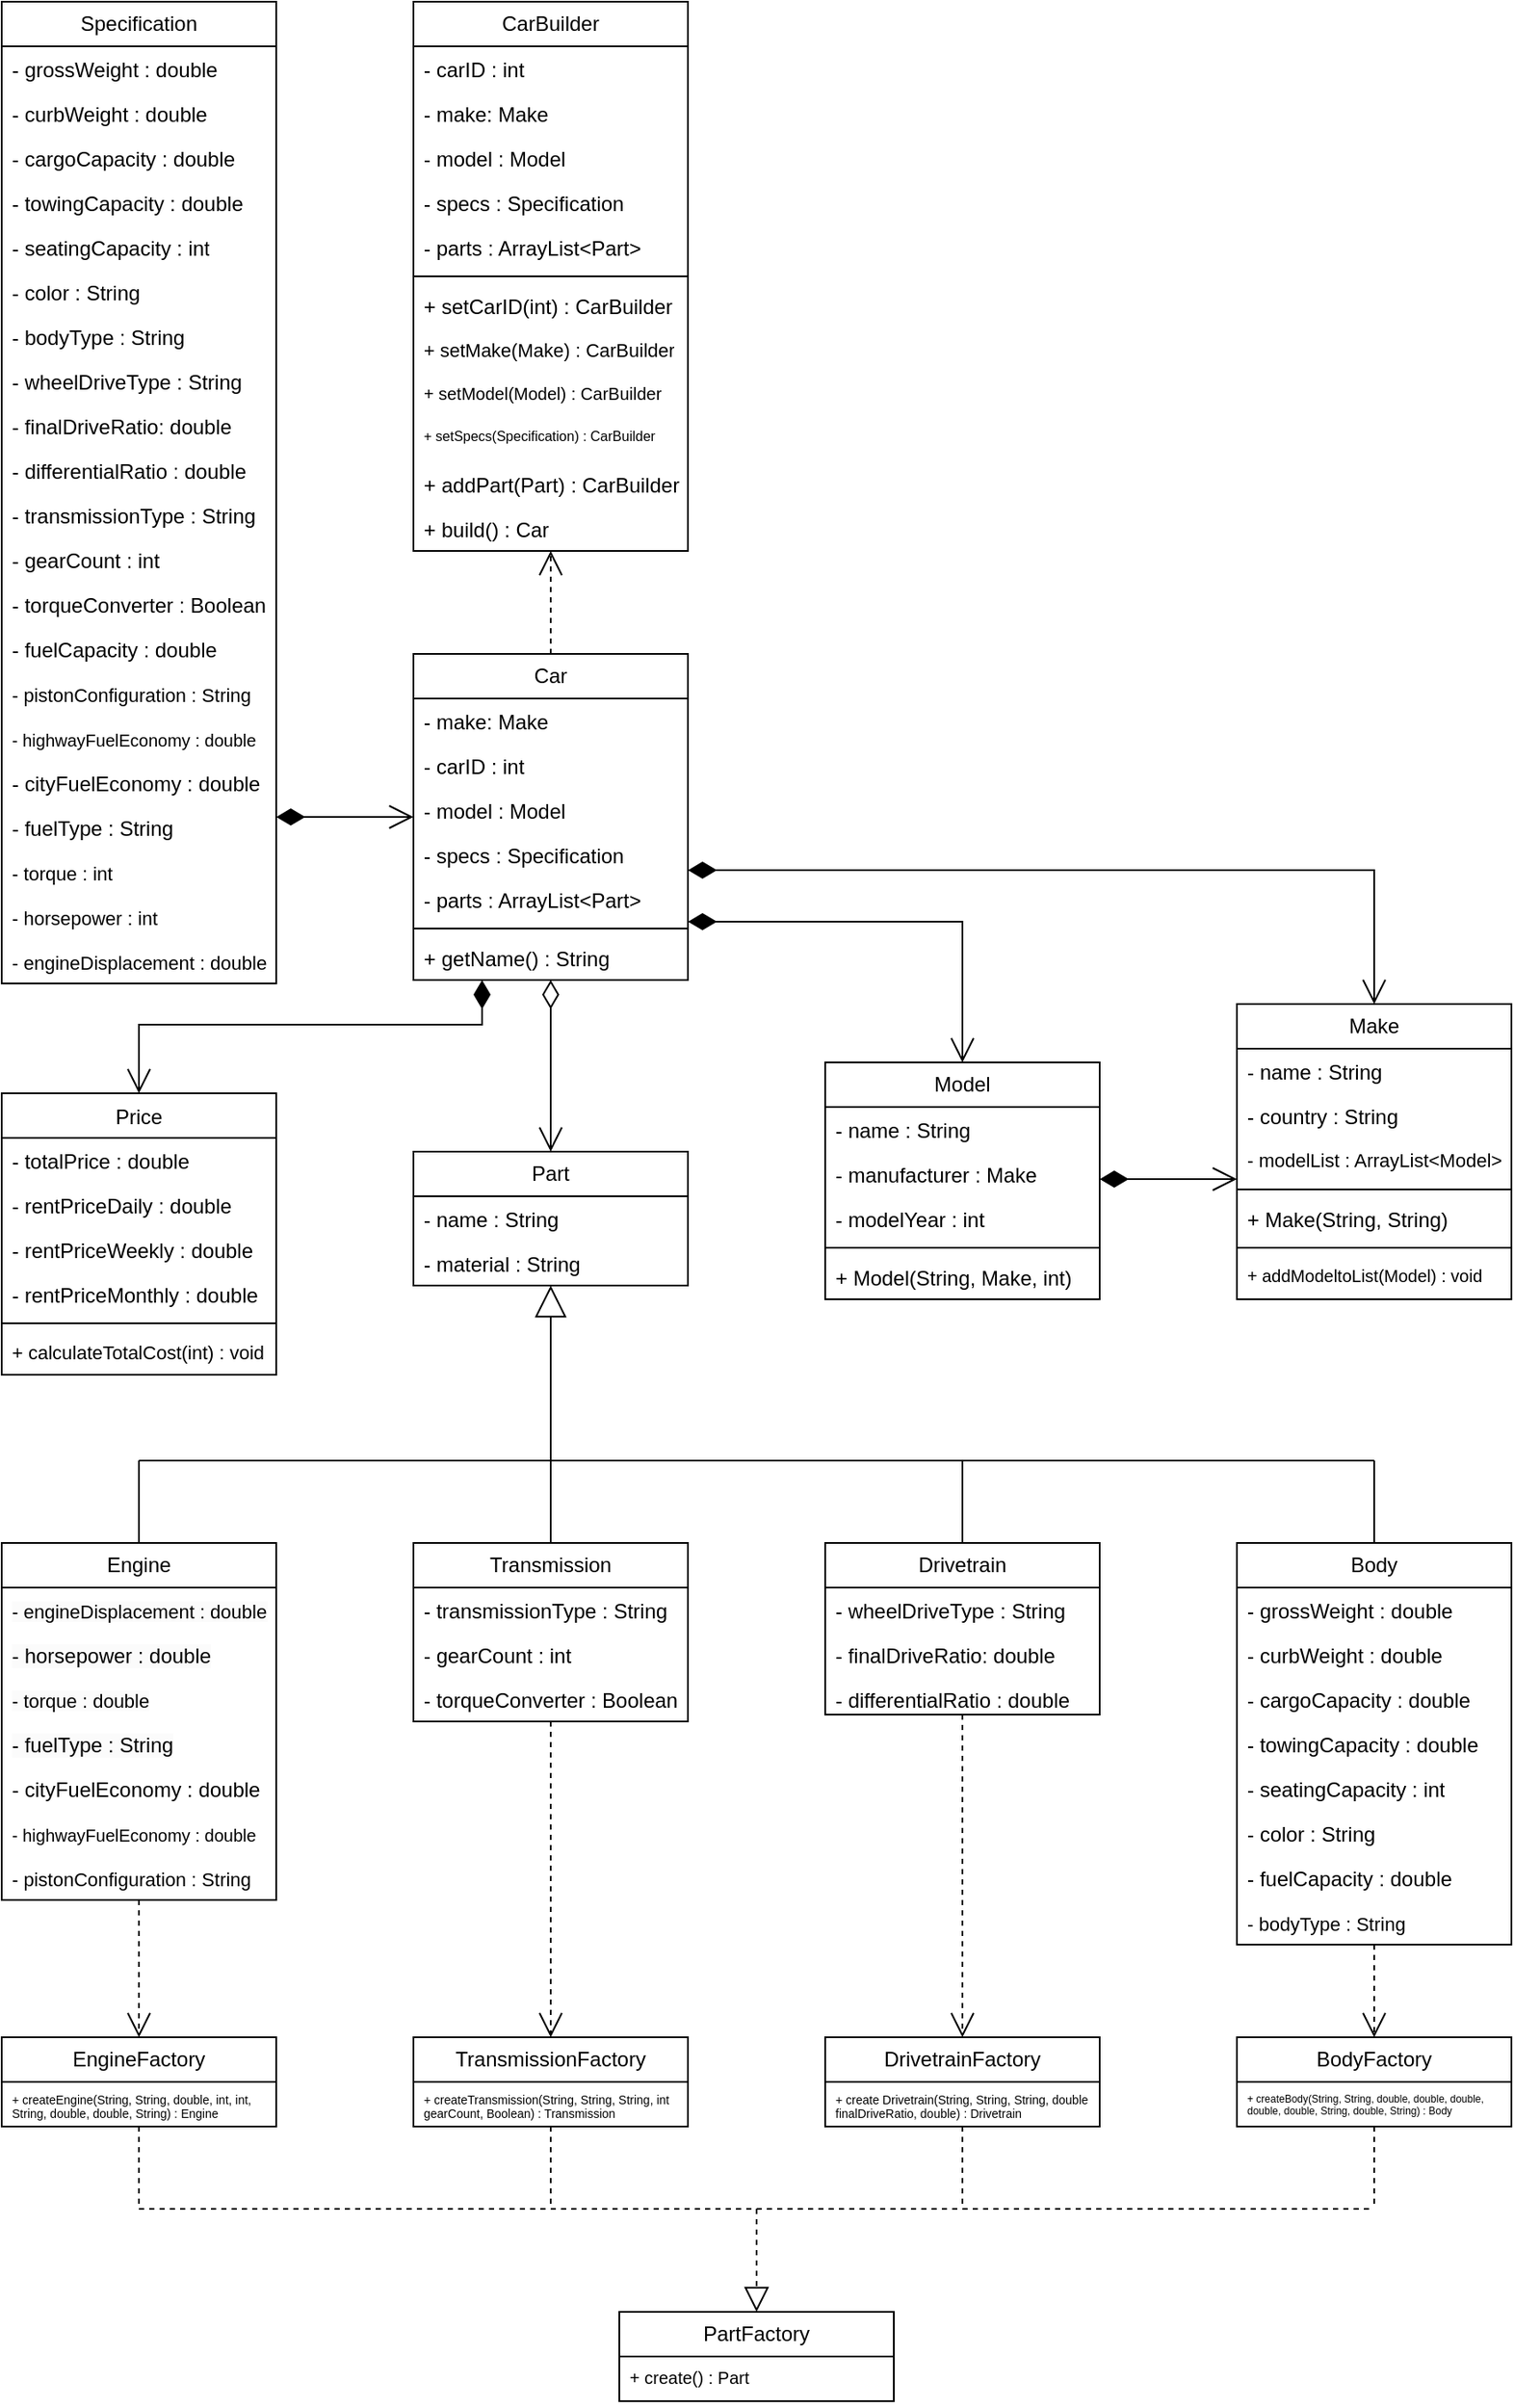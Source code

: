 <mxfile version="24.7.1" type="device">
  <diagram name="Page-1" id="VAgtW52QKWnHPR9T7oZi">
    <mxGraphModel dx="1193" dy="1799" grid="1" gridSize="10" guides="1" tooltips="1" connect="1" arrows="1" fold="1" page="1" pageScale="1" pageWidth="850" pageHeight="1100" math="0" shadow="0">
      <root>
        <mxCell id="0" />
        <mxCell id="1" parent="0" />
        <mxCell id="tYps2S7MQluSmhWAjfAB-1" value="Car" style="swimlane;fontStyle=0;childLayout=stackLayout;horizontal=1;startSize=26;fillColor=none;horizontalStack=0;resizeParent=1;resizeParentMax=0;resizeLast=0;collapsible=1;marginBottom=0;whiteSpace=wrap;html=1;" parent="1" vertex="1">
          <mxGeometry x="360" y="274" width="160" height="190" as="geometry">
            <mxRectangle x="300" y="190" width="100" height="30" as="alternateBounds" />
          </mxGeometry>
        </mxCell>
        <mxCell id="tYps2S7MQluSmhWAjfAB-2" value="- make: Make" style="text;strokeColor=none;fillColor=none;align=left;verticalAlign=top;spacingLeft=4;spacingRight=4;overflow=hidden;rotatable=0;points=[[0,0.5],[1,0.5]];portConstraint=eastwest;whiteSpace=wrap;html=1;" parent="tYps2S7MQluSmhWAjfAB-1" vertex="1">
          <mxGeometry y="26" width="160" height="26" as="geometry" />
        </mxCell>
        <mxCell id="tYps2S7MQluSmhWAjfAB-4" value="- carID : int" style="text;strokeColor=none;fillColor=none;align=left;verticalAlign=top;spacingLeft=4;spacingRight=4;overflow=hidden;rotatable=0;points=[[0,0.5],[1,0.5]];portConstraint=eastwest;whiteSpace=wrap;html=1;" parent="tYps2S7MQluSmhWAjfAB-1" vertex="1">
          <mxGeometry y="52" width="160" height="26" as="geometry" />
        </mxCell>
        <mxCell id="tYps2S7MQluSmhWAjfAB-3" value="- model : Model" style="text;strokeColor=none;fillColor=none;align=left;verticalAlign=top;spacingLeft=4;spacingRight=4;overflow=hidden;rotatable=0;points=[[0,0.5],[1,0.5]];portConstraint=eastwest;whiteSpace=wrap;html=1;" parent="tYps2S7MQluSmhWAjfAB-1" vertex="1">
          <mxGeometry y="78" width="160" height="26" as="geometry" />
        </mxCell>
        <mxCell id="tYps2S7MQluSmhWAjfAB-46" value="- specs :&amp;nbsp;&lt;span style=&quot;text-align: center;&quot;&gt;Specification&lt;/span&gt;" style="text;strokeColor=none;fillColor=none;align=left;verticalAlign=top;spacingLeft=4;spacingRight=4;overflow=hidden;rotatable=0;points=[[0,0.5],[1,0.5]];portConstraint=eastwest;whiteSpace=wrap;html=1;" parent="tYps2S7MQluSmhWAjfAB-1" vertex="1">
          <mxGeometry y="104" width="160" height="26" as="geometry" />
        </mxCell>
        <mxCell id="tYps2S7MQluSmhWAjfAB-51" value="- parts : ArrayList&amp;lt;Part&amp;gt;" style="text;strokeColor=none;fillColor=none;align=left;verticalAlign=top;spacingLeft=4;spacingRight=4;overflow=hidden;rotatable=0;points=[[0,0.5],[1,0.5]];portConstraint=eastwest;whiteSpace=wrap;html=1;" parent="tYps2S7MQluSmhWAjfAB-1" vertex="1">
          <mxGeometry y="130" width="160" height="26" as="geometry" />
        </mxCell>
        <mxCell id="ZaRVG7wh-fFme3J9Wx36-9" value="" style="line;strokeWidth=1;fillColor=none;align=left;verticalAlign=middle;spacingTop=-1;spacingLeft=3;spacingRight=3;rotatable=0;labelPosition=right;points=[];portConstraint=eastwest;strokeColor=inherit;" parent="tYps2S7MQluSmhWAjfAB-1" vertex="1">
          <mxGeometry y="156" width="160" height="8" as="geometry" />
        </mxCell>
        <mxCell id="ZaRVG7wh-fFme3J9Wx36-2" value="+ getName() : String" style="text;strokeColor=none;fillColor=none;align=left;verticalAlign=top;spacingLeft=4;spacingRight=4;overflow=hidden;rotatable=0;points=[[0,0.5],[1,0.5]];portConstraint=eastwest;whiteSpace=wrap;html=1;" parent="tYps2S7MQluSmhWAjfAB-1" vertex="1">
          <mxGeometry y="164" width="160" height="26" as="geometry" />
        </mxCell>
        <mxCell id="tYps2S7MQluSmhWAjfAB-5" value="Make" style="swimlane;fontStyle=0;childLayout=stackLayout;horizontal=1;startSize=26;fillColor=none;horizontalStack=0;resizeParent=1;resizeParentMax=0;resizeLast=0;collapsible=1;marginBottom=0;whiteSpace=wrap;html=1;" parent="1" vertex="1">
          <mxGeometry x="840" y="478" width="160" height="172" as="geometry">
            <mxRectangle x="300" y="190" width="100" height="30" as="alternateBounds" />
          </mxGeometry>
        </mxCell>
        <mxCell id="tYps2S7MQluSmhWAjfAB-6" value="- name : String" style="text;strokeColor=none;fillColor=none;align=left;verticalAlign=top;spacingLeft=4;spacingRight=4;overflow=hidden;rotatable=0;points=[[0,0.5],[1,0.5]];portConstraint=eastwest;whiteSpace=wrap;html=1;" parent="tYps2S7MQluSmhWAjfAB-5" vertex="1">
          <mxGeometry y="26" width="160" height="26" as="geometry" />
        </mxCell>
        <mxCell id="tYps2S7MQluSmhWAjfAB-7" value="- country : String" style="text;strokeColor=none;fillColor=none;align=left;verticalAlign=top;spacingLeft=4;spacingRight=4;overflow=hidden;rotatable=0;points=[[0,0.5],[1,0.5]];portConstraint=eastwest;whiteSpace=wrap;html=1;" parent="tYps2S7MQluSmhWAjfAB-5" vertex="1">
          <mxGeometry y="52" width="160" height="26" as="geometry" />
        </mxCell>
        <mxCell id="ZifQeiChf-1d4aZ04pU3-54" value="- modelList : ArrayList&amp;lt;Model&amp;gt;" style="text;strokeColor=none;fillColor=none;align=left;verticalAlign=top;spacingLeft=4;spacingRight=4;overflow=hidden;rotatable=0;points=[[0,0.5],[1,0.5]];portConstraint=eastwest;whiteSpace=wrap;html=1;fontSize=11;" vertex="1" parent="tYps2S7MQluSmhWAjfAB-5">
          <mxGeometry y="78" width="160" height="26" as="geometry" />
        </mxCell>
        <mxCell id="ZifQeiChf-1d4aZ04pU3-65" value="" style="line;strokeWidth=1;fillColor=none;align=left;verticalAlign=middle;spacingTop=-1;spacingLeft=3;spacingRight=3;rotatable=0;labelPosition=right;points=[];portConstraint=eastwest;strokeColor=inherit;" vertex="1" parent="tYps2S7MQluSmhWAjfAB-5">
          <mxGeometry y="104" width="160" height="8" as="geometry" />
        </mxCell>
        <mxCell id="ZifQeiChf-1d4aZ04pU3-61" value="+ Make(String, String)" style="text;strokeColor=none;fillColor=none;align=left;verticalAlign=top;spacingLeft=4;spacingRight=4;overflow=hidden;rotatable=0;points=[[0,0.5],[1,0.5]];portConstraint=eastwest;whiteSpace=wrap;html=1;" vertex="1" parent="tYps2S7MQluSmhWAjfAB-5">
          <mxGeometry y="112" width="160" height="26" as="geometry" />
        </mxCell>
        <mxCell id="ZifQeiChf-1d4aZ04pU3-66" value="" style="line;strokeWidth=1;fillColor=none;align=left;verticalAlign=middle;spacingTop=-1;spacingLeft=3;spacingRight=3;rotatable=0;labelPosition=right;points=[];portConstraint=eastwest;strokeColor=inherit;" vertex="1" parent="tYps2S7MQluSmhWAjfAB-5">
          <mxGeometry y="138" width="160" height="8" as="geometry" />
        </mxCell>
        <mxCell id="ZifQeiChf-1d4aZ04pU3-63" value="+ addModeltoList(Model) : void" style="text;strokeColor=none;fillColor=none;align=left;verticalAlign=top;spacingLeft=4;spacingRight=4;overflow=hidden;rotatable=0;points=[[0,0.5],[1,0.5]];portConstraint=eastwest;whiteSpace=wrap;html=1;fontSize=10;" vertex="1" parent="tYps2S7MQluSmhWAjfAB-5">
          <mxGeometry y="146" width="160" height="26" as="geometry" />
        </mxCell>
        <mxCell id="tYps2S7MQluSmhWAjfAB-10" value="Model" style="swimlane;fontStyle=0;childLayout=stackLayout;horizontal=1;startSize=26;fillColor=none;horizontalStack=0;resizeParent=1;resizeParentMax=0;resizeLast=0;collapsible=1;marginBottom=0;whiteSpace=wrap;html=1;" parent="1" vertex="1">
          <mxGeometry x="600" y="512" width="160" height="138" as="geometry">
            <mxRectangle x="300" y="190" width="100" height="30" as="alternateBounds" />
          </mxGeometry>
        </mxCell>
        <mxCell id="tYps2S7MQluSmhWAjfAB-11" value="- name : String" style="text;strokeColor=none;fillColor=none;align=left;verticalAlign=top;spacingLeft=4;spacingRight=4;overflow=hidden;rotatable=0;points=[[0,0.5],[1,0.5]];portConstraint=eastwest;whiteSpace=wrap;html=1;" parent="tYps2S7MQluSmhWAjfAB-10" vertex="1">
          <mxGeometry y="26" width="160" height="26" as="geometry" />
        </mxCell>
        <mxCell id="tYps2S7MQluSmhWAjfAB-12" value="- manufacturer : Make" style="text;strokeColor=none;fillColor=none;align=left;verticalAlign=top;spacingLeft=4;spacingRight=4;overflow=hidden;rotatable=0;points=[[0,0.5],[1,0.5]];portConstraint=eastwest;whiteSpace=wrap;html=1;" parent="tYps2S7MQluSmhWAjfAB-10" vertex="1">
          <mxGeometry y="52" width="160" height="26" as="geometry" />
        </mxCell>
        <mxCell id="tYps2S7MQluSmhWAjfAB-14" value="- modelYear : int" style="text;strokeColor=none;fillColor=none;align=left;verticalAlign=top;spacingLeft=4;spacingRight=4;overflow=hidden;rotatable=0;points=[[0,0.5],[1,0.5]];portConstraint=eastwest;whiteSpace=wrap;html=1;" parent="tYps2S7MQluSmhWAjfAB-10" vertex="1">
          <mxGeometry y="78" width="160" height="26" as="geometry" />
        </mxCell>
        <mxCell id="ZifQeiChf-1d4aZ04pU3-62" value="" style="line;strokeWidth=1;fillColor=none;align=left;verticalAlign=middle;spacingTop=-1;spacingLeft=3;spacingRight=3;rotatable=0;labelPosition=right;points=[];portConstraint=eastwest;strokeColor=inherit;" vertex="1" parent="tYps2S7MQluSmhWAjfAB-10">
          <mxGeometry y="104" width="160" height="8" as="geometry" />
        </mxCell>
        <mxCell id="ZifQeiChf-1d4aZ04pU3-60" value="+ Model(String, Make, int)" style="text;strokeColor=none;fillColor=none;align=left;verticalAlign=top;spacingLeft=4;spacingRight=4;overflow=hidden;rotatable=0;points=[[0,0.5],[1,0.5]];portConstraint=eastwest;whiteSpace=wrap;html=1;" vertex="1" parent="tYps2S7MQluSmhWAjfAB-10">
          <mxGeometry y="112" width="160" height="26" as="geometry" />
        </mxCell>
        <mxCell id="tYps2S7MQluSmhWAjfAB-16" value="" style="endArrow=open;html=1;endSize=12;startArrow=diamondThin;startSize=14;startFill=1;edgeStyle=orthogonalEdgeStyle;align=left;verticalAlign=bottom;rounded=0;" parent="1" source="tYps2S7MQluSmhWAjfAB-10" target="tYps2S7MQluSmhWAjfAB-5" edge="1">
          <mxGeometry x="-0.75" y="-1" relative="1" as="geometry">
            <mxPoint x="1000" y="672" as="sourcePoint" />
            <mxPoint x="1160" y="672" as="targetPoint" />
            <Array as="points">
              <mxPoint x="790" y="580" />
              <mxPoint x="790" y="580" />
            </Array>
            <mxPoint as="offset" />
          </mxGeometry>
        </mxCell>
        <mxCell id="tYps2S7MQluSmhWAjfAB-20" value="Specification" style="swimlane;fontStyle=0;childLayout=stackLayout;horizontal=1;startSize=26;fillColor=none;horizontalStack=0;resizeParent=1;resizeParentMax=0;resizeLast=0;collapsible=1;marginBottom=0;whiteSpace=wrap;html=1;" parent="1" vertex="1">
          <mxGeometry x="120" y="-106" width="160" height="572" as="geometry" />
        </mxCell>
        <mxCell id="tYps2S7MQluSmhWAjfAB-21" value="- grossWeight : double" style="text;strokeColor=none;fillColor=none;align=left;verticalAlign=top;spacingLeft=4;spacingRight=4;overflow=hidden;rotatable=0;points=[[0,0.5],[1,0.5]];portConstraint=eastwest;whiteSpace=wrap;html=1;" parent="tYps2S7MQluSmhWAjfAB-20" vertex="1">
          <mxGeometry y="26" width="160" height="26" as="geometry" />
        </mxCell>
        <mxCell id="tYps2S7MQluSmhWAjfAB-31" value="- curbWeight : double" style="text;strokeColor=none;fillColor=none;align=left;verticalAlign=top;spacingLeft=4;spacingRight=4;overflow=hidden;rotatable=0;points=[[0,0.5],[1,0.5]];portConstraint=eastwest;whiteSpace=wrap;html=1;" parent="tYps2S7MQluSmhWAjfAB-20" vertex="1">
          <mxGeometry y="52" width="160" height="26" as="geometry" />
        </mxCell>
        <mxCell id="Od9WjKBmiowAuR5U3fcc-9" value="- cargoCapacity : double" style="text;strokeColor=none;fillColor=none;align=left;verticalAlign=top;spacingLeft=4;spacingRight=4;overflow=hidden;rotatable=0;points=[[0,0.5],[1,0.5]];portConstraint=eastwest;whiteSpace=wrap;html=1;" parent="tYps2S7MQluSmhWAjfAB-20" vertex="1">
          <mxGeometry y="78" width="160" height="26" as="geometry" />
        </mxCell>
        <mxCell id="Od9WjKBmiowAuR5U3fcc-25" value="- towingCapacity : double" style="text;strokeColor=none;fillColor=none;align=left;verticalAlign=top;spacingLeft=4;spacingRight=4;overflow=hidden;rotatable=0;points=[[0,0.5],[1,0.5]];portConstraint=eastwest;whiteSpace=wrap;html=1;" parent="tYps2S7MQluSmhWAjfAB-20" vertex="1">
          <mxGeometry y="104" width="160" height="26" as="geometry" />
        </mxCell>
        <mxCell id="Od9WjKBmiowAuR5U3fcc-10" value="- seatingCapacity : int" style="text;strokeColor=none;fillColor=none;align=left;verticalAlign=top;spacingLeft=4;spacingRight=4;overflow=hidden;rotatable=0;points=[[0,0.5],[1,0.5]];portConstraint=eastwest;whiteSpace=wrap;html=1;" parent="tYps2S7MQluSmhWAjfAB-20" vertex="1">
          <mxGeometry y="130" width="160" height="26" as="geometry" />
        </mxCell>
        <mxCell id="ZifQeiChf-1d4aZ04pU3-53" value="- color : String" style="text;strokeColor=none;fillColor=none;align=left;verticalAlign=top;spacingLeft=4;spacingRight=4;overflow=hidden;rotatable=0;points=[[0,0.5],[1,0.5]];portConstraint=eastwest;whiteSpace=wrap;html=1;" vertex="1" parent="tYps2S7MQluSmhWAjfAB-20">
          <mxGeometry y="156" width="160" height="26" as="geometry" />
        </mxCell>
        <mxCell id="tYps2S7MQluSmhWAjfAB-43" value="- bodyType : String" style="text;strokeColor=none;fillColor=none;align=left;verticalAlign=top;spacingLeft=4;spacingRight=4;overflow=hidden;rotatable=0;points=[[0,0.5],[1,0.5]];portConstraint=eastwest;whiteSpace=wrap;html=1;" parent="tYps2S7MQluSmhWAjfAB-20" vertex="1">
          <mxGeometry y="182" width="160" height="26" as="geometry" />
        </mxCell>
        <mxCell id="Od9WjKBmiowAuR5U3fcc-11" value="- wheelDriveType : String" style="text;strokeColor=none;fillColor=none;align=left;verticalAlign=top;spacingLeft=4;spacingRight=4;overflow=hidden;rotatable=0;points=[[0,0.5],[1,0.5]];portConstraint=eastwest;whiteSpace=wrap;html=1;" parent="tYps2S7MQluSmhWAjfAB-20" vertex="1">
          <mxGeometry y="208" width="160" height="26" as="geometry" />
        </mxCell>
        <mxCell id="Od9WjKBmiowAuR5U3fcc-12" value="- finalDriveRatio: double" style="text;strokeColor=none;fillColor=none;align=left;verticalAlign=top;spacingLeft=4;spacingRight=4;overflow=hidden;rotatable=0;points=[[0,0.5],[1,0.5]];portConstraint=eastwest;whiteSpace=wrap;html=1;" parent="tYps2S7MQluSmhWAjfAB-20" vertex="1">
          <mxGeometry y="234" width="160" height="26" as="geometry" />
        </mxCell>
        <mxCell id="Od9WjKBmiowAuR5U3fcc-13" value="- differentialRatio : double" style="text;strokeColor=none;fillColor=none;align=left;verticalAlign=top;spacingLeft=4;spacingRight=4;overflow=hidden;rotatable=0;points=[[0,0.5],[1,0.5]];portConstraint=eastwest;whiteSpace=wrap;html=1;" parent="tYps2S7MQluSmhWAjfAB-20" vertex="1">
          <mxGeometry y="260" width="160" height="26" as="geometry" />
        </mxCell>
        <mxCell id="Od9WjKBmiowAuR5U3fcc-14" value="- transmissionType : String" style="text;strokeColor=none;fillColor=none;align=left;verticalAlign=top;spacingLeft=4;spacingRight=4;overflow=hidden;rotatable=0;points=[[0,0.5],[1,0.5]];portConstraint=eastwest;whiteSpace=wrap;html=1;" parent="tYps2S7MQluSmhWAjfAB-20" vertex="1">
          <mxGeometry y="286" width="160" height="26" as="geometry" />
        </mxCell>
        <mxCell id="Od9WjKBmiowAuR5U3fcc-15" value="- gearCount : int" style="text;strokeColor=none;fillColor=none;align=left;verticalAlign=top;spacingLeft=4;spacingRight=4;overflow=hidden;rotatable=0;points=[[0,0.5],[1,0.5]];portConstraint=eastwest;whiteSpace=wrap;html=1;" parent="tYps2S7MQluSmhWAjfAB-20" vertex="1">
          <mxGeometry y="312" width="160" height="26" as="geometry" />
        </mxCell>
        <mxCell id="Od9WjKBmiowAuR5U3fcc-17" value="- torqueConverter : Boolean" style="text;strokeColor=none;fillColor=none;align=left;verticalAlign=top;spacingLeft=4;spacingRight=4;overflow=hidden;rotatable=0;points=[[0,0.5],[1,0.5]];portConstraint=eastwest;whiteSpace=wrap;html=1;" parent="tYps2S7MQluSmhWAjfAB-20" vertex="1">
          <mxGeometry y="338" width="160" height="26" as="geometry" />
        </mxCell>
        <mxCell id="Od9WjKBmiowAuR5U3fcc-18" value="- fuelCapacity : double" style="text;strokeColor=none;fillColor=none;align=left;verticalAlign=top;spacingLeft=4;spacingRight=4;overflow=hidden;rotatable=0;points=[[0,0.5],[1,0.5]];portConstraint=eastwest;whiteSpace=wrap;html=1;" parent="tYps2S7MQluSmhWAjfAB-20" vertex="1">
          <mxGeometry y="364" width="160" height="26" as="geometry" />
        </mxCell>
        <mxCell id="Od9WjKBmiowAuR5U3fcc-52" value="&lt;span style=&quot;font-size: 11px;&quot;&gt;- pistonConfiguration : String&lt;/span&gt;" style="text;strokeColor=none;fillColor=none;align=left;verticalAlign=top;spacingLeft=4;spacingRight=4;overflow=hidden;rotatable=0;points=[[0,0.5],[1,0.5]];portConstraint=eastwest;whiteSpace=wrap;html=1;" parent="tYps2S7MQluSmhWAjfAB-20" vertex="1">
          <mxGeometry y="390" width="160" height="26" as="geometry" />
        </mxCell>
        <mxCell id="Od9WjKBmiowAuR5U3fcc-24" value="&lt;span style=&quot;font-size: 10px;&quot;&gt;- highwayFuelEconomy : double&lt;/span&gt;" style="text;strokeColor=none;fillColor=none;align=left;verticalAlign=top;spacingLeft=4;spacingRight=4;overflow=hidden;rotatable=0;points=[[0,0.5],[1,0.5]];portConstraint=eastwest;whiteSpace=wrap;html=1;" parent="tYps2S7MQluSmhWAjfAB-20" vertex="1">
          <mxGeometry y="416" width="160" height="26" as="geometry" />
        </mxCell>
        <mxCell id="Od9WjKBmiowAuR5U3fcc-23" value="- cityFuelEconomy : double" style="text;strokeColor=none;fillColor=none;align=left;verticalAlign=top;spacingLeft=4;spacingRight=4;overflow=hidden;rotatable=0;points=[[0,0.5],[1,0.5]];portConstraint=eastwest;whiteSpace=wrap;html=1;" parent="tYps2S7MQluSmhWAjfAB-20" vertex="1">
          <mxGeometry y="442" width="160" height="26" as="geometry" />
        </mxCell>
        <mxCell id="Od9WjKBmiowAuR5U3fcc-22" value="- fuelType : String" style="text;strokeColor=none;fillColor=none;align=left;verticalAlign=top;spacingLeft=4;spacingRight=4;overflow=hidden;rotatable=0;points=[[0,0.5],[1,0.5]];portConstraint=eastwest;whiteSpace=wrap;html=1;" parent="tYps2S7MQluSmhWAjfAB-20" vertex="1">
          <mxGeometry y="468" width="160" height="26" as="geometry" />
        </mxCell>
        <mxCell id="Od9WjKBmiowAuR5U3fcc-21" value="&lt;span style=&quot;font-size: 11px;&quot;&gt;- torque : int&lt;/span&gt;" style="text;strokeColor=none;fillColor=none;align=left;verticalAlign=top;spacingLeft=4;spacingRight=4;overflow=hidden;rotatable=0;points=[[0,0.5],[1,0.5]];portConstraint=eastwest;whiteSpace=wrap;html=1;" parent="tYps2S7MQluSmhWAjfAB-20" vertex="1">
          <mxGeometry y="494" width="160" height="26" as="geometry" />
        </mxCell>
        <mxCell id="Od9WjKBmiowAuR5U3fcc-20" value="&lt;span style=&quot;font-size: 11px;&quot;&gt;- horsepower : int&lt;/span&gt;" style="text;strokeColor=none;fillColor=none;align=left;verticalAlign=top;spacingLeft=4;spacingRight=4;overflow=hidden;rotatable=0;points=[[0,0.5],[1,0.5]];portConstraint=eastwest;whiteSpace=wrap;html=1;" parent="tYps2S7MQluSmhWAjfAB-20" vertex="1">
          <mxGeometry y="520" width="160" height="26" as="geometry" />
        </mxCell>
        <mxCell id="Od9WjKBmiowAuR5U3fcc-19" value="&lt;span style=&quot;font-size: 11px;&quot;&gt;- engineDisplacement : double&lt;/span&gt;" style="text;strokeColor=none;fillColor=none;align=left;verticalAlign=top;spacingLeft=4;spacingRight=4;overflow=hidden;rotatable=0;points=[[0,0.5],[1,0.5]];portConstraint=eastwest;whiteSpace=wrap;html=1;" parent="tYps2S7MQluSmhWAjfAB-20" vertex="1">
          <mxGeometry y="546" width="160" height="26" as="geometry" />
        </mxCell>
        <mxCell id="tYps2S7MQluSmhWAjfAB-47" value="" style="endArrow=open;html=1;endSize=12;startArrow=diamondThin;startSize=14;startFill=1;edgeStyle=orthogonalEdgeStyle;align=left;verticalAlign=bottom;rounded=0;" parent="1" source="tYps2S7MQluSmhWAjfAB-1" target="tYps2S7MQluSmhWAjfAB-5" edge="1">
          <mxGeometry x="-1" y="3" relative="1" as="geometry">
            <mxPoint x="590" y="404" as="sourcePoint" />
            <mxPoint x="750" y="404" as="targetPoint" />
            <Array as="points">
              <mxPoint x="920" y="400" />
            </Array>
          </mxGeometry>
        </mxCell>
        <mxCell id="tYps2S7MQluSmhWAjfAB-48" value="" style="endArrow=open;html=1;endSize=12;startArrow=diamondThin;startSize=14;startFill=1;edgeStyle=orthogonalEdgeStyle;align=left;verticalAlign=bottom;rounded=0;" parent="1" source="tYps2S7MQluSmhWAjfAB-1" target="tYps2S7MQluSmhWAjfAB-10" edge="1">
          <mxGeometry x="-1" y="3" relative="1" as="geometry">
            <mxPoint x="580" y="304" as="sourcePoint" />
            <mxPoint x="740" y="304" as="targetPoint" />
            <Array as="points">
              <mxPoint x="680" y="430" />
            </Array>
          </mxGeometry>
        </mxCell>
        <mxCell id="tYps2S7MQluSmhWAjfAB-52" value="Part" style="swimlane;fontStyle=0;childLayout=stackLayout;horizontal=1;startSize=26;fillColor=none;horizontalStack=0;resizeParent=1;resizeParentMax=0;resizeLast=0;collapsible=1;marginBottom=0;whiteSpace=wrap;html=1;" parent="1" vertex="1">
          <mxGeometry x="360" y="564" width="160" height="78" as="geometry">
            <mxRectangle x="300" y="190" width="100" height="30" as="alternateBounds" />
          </mxGeometry>
        </mxCell>
        <mxCell id="tYps2S7MQluSmhWAjfAB-53" value="- name : String" style="text;strokeColor=none;fillColor=none;align=left;verticalAlign=top;spacingLeft=4;spacingRight=4;overflow=hidden;rotatable=0;points=[[0,0.5],[1,0.5]];portConstraint=eastwest;whiteSpace=wrap;html=1;" parent="tYps2S7MQluSmhWAjfAB-52" vertex="1">
          <mxGeometry y="26" width="160" height="26" as="geometry" />
        </mxCell>
        <mxCell id="tYps2S7MQluSmhWAjfAB-54" value="- material : String" style="text;strokeColor=none;fillColor=none;align=left;verticalAlign=top;spacingLeft=4;spacingRight=4;overflow=hidden;rotatable=0;points=[[0,0.5],[1,0.5]];portConstraint=eastwest;whiteSpace=wrap;html=1;" parent="tYps2S7MQluSmhWAjfAB-52" vertex="1">
          <mxGeometry y="52" width="160" height="26" as="geometry" />
        </mxCell>
        <mxCell id="tYps2S7MQluSmhWAjfAB-56" value="" style="endArrow=open;html=1;endSize=12;startArrow=diamondThin;startSize=14;startFill=0;edgeStyle=orthogonalEdgeStyle;align=left;verticalAlign=bottom;rounded=0;" parent="1" source="tYps2S7MQluSmhWAjfAB-1" target="tYps2S7MQluSmhWAjfAB-52" edge="1">
          <mxGeometry x="-1" y="3" relative="1" as="geometry">
            <mxPoint x="390" y="474" as="sourcePoint" />
            <mxPoint x="550" y="474" as="targetPoint" />
            <Array as="points">
              <mxPoint x="440" y="544" />
              <mxPoint x="440" y="544" />
            </Array>
          </mxGeometry>
        </mxCell>
        <mxCell id="tYps2S7MQluSmhWAjfAB-58" value="Engine" style="swimlane;fontStyle=0;childLayout=stackLayout;horizontal=1;startSize=26;fillColor=none;horizontalStack=0;resizeParent=1;resizeParentMax=0;resizeLast=0;collapsible=1;marginBottom=0;whiteSpace=wrap;html=1;" parent="1" vertex="1">
          <mxGeometry x="120" y="792" width="160" height="208" as="geometry">
            <mxRectangle x="300" y="190" width="100" height="30" as="alternateBounds" />
          </mxGeometry>
        </mxCell>
        <mxCell id="tYps2S7MQluSmhWAjfAB-59" value="&lt;meta charset=&quot;utf-8&quot;&gt;&lt;span style=&quot;color: rgb(0, 0, 0); font-family: Helvetica; font-size: 11px; font-style: normal; font-variant-ligatures: normal; font-variant-caps: normal; font-weight: 400; letter-spacing: normal; orphans: 2; text-align: left; text-indent: 0px; text-transform: none; widows: 2; word-spacing: 0px; -webkit-text-stroke-width: 0px; white-space: normal; background-color: rgb(251, 251, 251); text-decoration-thickness: initial; text-decoration-style: initial; text-decoration-color: initial; display: inline !important; float: none;&quot;&gt;- engineDisplacement : double&lt;/span&gt;" style="text;strokeColor=none;fillColor=none;align=left;verticalAlign=top;spacingLeft=4;spacingRight=4;overflow=hidden;rotatable=0;points=[[0,0.5],[1,0.5]];portConstraint=eastwest;whiteSpace=wrap;html=1;" parent="tYps2S7MQluSmhWAjfAB-58" vertex="1">
          <mxGeometry y="26" width="160" height="26" as="geometry" />
        </mxCell>
        <mxCell id="tYps2S7MQluSmhWAjfAB-69" value="&lt;span style=&quot;color: rgb(0, 0, 0); font-family: Helvetica; font-size: 12px; font-style: normal; font-variant-ligatures: normal; font-variant-caps: normal; font-weight: 400; letter-spacing: normal; orphans: 2; text-align: left; text-indent: 0px; text-transform: none; widows: 2; word-spacing: 0px; -webkit-text-stroke-width: 0px; white-space: normal; background-color: rgb(251, 251, 251); text-decoration-thickness: initial; text-decoration-style: initial; text-decoration-color: initial; float: none; display: inline !important;&quot;&gt;- horsepower : double&lt;/span&gt;" style="text;strokeColor=none;fillColor=none;align=left;verticalAlign=top;spacingLeft=4;spacingRight=4;overflow=hidden;rotatable=0;points=[[0,0.5],[1,0.5]];portConstraint=eastwest;whiteSpace=wrap;html=1;fontSize=12;" parent="tYps2S7MQluSmhWAjfAB-58" vertex="1">
          <mxGeometry y="52" width="160" height="26" as="geometry" />
        </mxCell>
        <mxCell id="tYps2S7MQluSmhWAjfAB-70" value="&lt;meta charset=&quot;utf-8&quot;&gt;&lt;span style=&quot;color: rgb(0, 0, 0); font-family: Helvetica; font-size: 11px; font-style: normal; font-variant-ligatures: normal; font-variant-caps: normal; font-weight: 400; letter-spacing: normal; orphans: 2; text-align: left; text-indent: 0px; text-transform: none; widows: 2; word-spacing: 0px; -webkit-text-stroke-width: 0px; white-space: normal; background-color: rgb(251, 251, 251); text-decoration-thickness: initial; text-decoration-style: initial; text-decoration-color: initial; display: inline !important; float: none;&quot;&gt;- torque : double&lt;/span&gt;" style="text;strokeColor=none;fillColor=none;align=left;verticalAlign=top;spacingLeft=4;spacingRight=4;overflow=hidden;rotatable=0;points=[[0,0.5],[1,0.5]];portConstraint=eastwest;whiteSpace=wrap;html=1;" parent="tYps2S7MQluSmhWAjfAB-58" vertex="1">
          <mxGeometry y="78" width="160" height="26" as="geometry" />
        </mxCell>
        <mxCell id="tYps2S7MQluSmhWAjfAB-71" value="&lt;meta charset=&quot;utf-8&quot;&gt;&lt;span style=&quot;color: rgb(0, 0, 0); font-family: Helvetica; font-size: 12px; font-style: normal; font-variant-ligatures: normal; font-variant-caps: normal; font-weight: 400; letter-spacing: normal; orphans: 2; text-align: left; text-indent: 0px; text-transform: none; widows: 2; word-spacing: 0px; -webkit-text-stroke-width: 0px; white-space: normal; background-color: rgb(251, 251, 251); text-decoration-thickness: initial; text-decoration-style: initial; text-decoration-color: initial; display: inline !important; float: none;&quot;&gt;- fuelType : String&lt;/span&gt;" style="text;strokeColor=none;fillColor=none;align=left;verticalAlign=top;spacingLeft=4;spacingRight=4;overflow=hidden;rotatable=0;points=[[0,0.5],[1,0.5]];portConstraint=eastwest;whiteSpace=wrap;html=1;" parent="tYps2S7MQluSmhWAjfAB-58" vertex="1">
          <mxGeometry y="104" width="160" height="26" as="geometry" />
        </mxCell>
        <mxCell id="tYps2S7MQluSmhWAjfAB-73" value="- cityFuelEconomy : double" style="text;strokeColor=none;fillColor=none;align=left;verticalAlign=top;spacingLeft=4;spacingRight=4;overflow=hidden;rotatable=0;points=[[0,0.5],[1,0.5]];portConstraint=eastwest;whiteSpace=wrap;html=1;" parent="tYps2S7MQluSmhWAjfAB-58" vertex="1">
          <mxGeometry y="130" width="160" height="26" as="geometry" />
        </mxCell>
        <mxCell id="tYps2S7MQluSmhWAjfAB-74" value="&lt;span style=&quot;font-size: 10px;&quot;&gt;- highwayFuelEconomy : double&lt;/span&gt;" style="text;strokeColor=none;fillColor=none;align=left;verticalAlign=top;spacingLeft=4;spacingRight=4;overflow=hidden;rotatable=0;points=[[0,0.5],[1,0.5]];portConstraint=eastwest;whiteSpace=wrap;html=1;" parent="tYps2S7MQluSmhWAjfAB-58" vertex="1">
          <mxGeometry y="156" width="160" height="26" as="geometry" />
        </mxCell>
        <mxCell id="tYps2S7MQluSmhWAjfAB-81" value="&lt;span style=&quot;font-size: 11px;&quot;&gt;- pistonConfiguration : String&lt;/span&gt;" style="text;strokeColor=none;fillColor=none;align=left;verticalAlign=top;spacingLeft=4;spacingRight=4;overflow=hidden;rotatable=0;points=[[0,0.5],[1,0.5]];portConstraint=eastwest;whiteSpace=wrap;html=1;" parent="tYps2S7MQluSmhWAjfAB-58" vertex="1">
          <mxGeometry y="182" width="160" height="26" as="geometry" />
        </mxCell>
        <mxCell id="tYps2S7MQluSmhWAjfAB-61" value="Transmission" style="swimlane;fontStyle=0;childLayout=stackLayout;horizontal=1;startSize=26;fillColor=none;horizontalStack=0;resizeParent=1;resizeParentMax=0;resizeLast=0;collapsible=1;marginBottom=0;whiteSpace=wrap;html=1;" parent="1" vertex="1">
          <mxGeometry x="360" y="792" width="160" height="104" as="geometry">
            <mxRectangle x="300" y="190" width="100" height="30" as="alternateBounds" />
          </mxGeometry>
        </mxCell>
        <mxCell id="tYps2S7MQluSmhWAjfAB-62" value="- transmissionType : String" style="text;strokeColor=none;fillColor=none;align=left;verticalAlign=top;spacingLeft=4;spacingRight=4;overflow=hidden;rotatable=0;points=[[0,0.5],[1,0.5]];portConstraint=eastwest;whiteSpace=wrap;html=1;" parent="tYps2S7MQluSmhWAjfAB-61" vertex="1">
          <mxGeometry y="26" width="160" height="26" as="geometry" />
        </mxCell>
        <mxCell id="kyoDJFqdKQox4XsUrkYe-2" value="- gearCount : int" style="text;strokeColor=none;fillColor=none;align=left;verticalAlign=top;spacingLeft=4;spacingRight=4;overflow=hidden;rotatable=0;points=[[0,0.5],[1,0.5]];portConstraint=eastwest;whiteSpace=wrap;html=1;" parent="tYps2S7MQluSmhWAjfAB-61" vertex="1">
          <mxGeometry y="52" width="160" height="26" as="geometry" />
        </mxCell>
        <mxCell id="kyoDJFqdKQox4XsUrkYe-5" value="- torqueConverter : Boolean" style="text;strokeColor=none;fillColor=none;align=left;verticalAlign=top;spacingLeft=4;spacingRight=4;overflow=hidden;rotatable=0;points=[[0,0.5],[1,0.5]];portConstraint=eastwest;whiteSpace=wrap;html=1;" parent="tYps2S7MQluSmhWAjfAB-61" vertex="1">
          <mxGeometry y="78" width="160" height="26" as="geometry" />
        </mxCell>
        <mxCell id="tYps2S7MQluSmhWAjfAB-63" value="" style="endArrow=block;endSize=16;endFill=0;html=1;rounded=0;" parent="1" target="tYps2S7MQluSmhWAjfAB-52" edge="1">
          <mxGeometry width="160" relative="1" as="geometry">
            <mxPoint x="440" y="744" as="sourcePoint" />
            <mxPoint x="480" y="684" as="targetPoint" />
          </mxGeometry>
        </mxCell>
        <mxCell id="tYps2S7MQluSmhWAjfAB-64" value="" style="endArrow=none;html=1;rounded=0;" parent="1" edge="1">
          <mxGeometry relative="1" as="geometry">
            <mxPoint x="200" y="744" as="sourcePoint" />
            <mxPoint x="920" y="744" as="targetPoint" />
          </mxGeometry>
        </mxCell>
        <mxCell id="tYps2S7MQluSmhWAjfAB-65" value="" style="endArrow=none;html=1;rounded=0;" parent="1" source="tYps2S7MQluSmhWAjfAB-58" edge="1">
          <mxGeometry relative="1" as="geometry">
            <mxPoint x="230" y="804" as="sourcePoint" />
            <mxPoint x="200" y="744" as="targetPoint" />
          </mxGeometry>
        </mxCell>
        <mxCell id="kyoDJFqdKQox4XsUrkYe-1" value="" style="endArrow=none;html=1;rounded=0;" parent="1" source="tYps2S7MQluSmhWAjfAB-61" edge="1">
          <mxGeometry relative="1" as="geometry">
            <mxPoint x="350" y="774" as="sourcePoint" />
            <mxPoint x="440" y="744" as="targetPoint" />
          </mxGeometry>
        </mxCell>
        <mxCell id="kyoDJFqdKQox4XsUrkYe-15" value="Drivetrain" style="swimlane;fontStyle=0;childLayout=stackLayout;horizontal=1;startSize=26;fillColor=none;horizontalStack=0;resizeParent=1;resizeParentMax=0;resizeLast=0;collapsible=1;marginBottom=0;whiteSpace=wrap;html=1;" parent="1" vertex="1">
          <mxGeometry x="600" y="792" width="160" height="100" as="geometry">
            <mxRectangle x="300" y="190" width="100" height="30" as="alternateBounds" />
          </mxGeometry>
        </mxCell>
        <mxCell id="kyoDJFqdKQox4XsUrkYe-16" value="- wheelDriveType : String" style="text;strokeColor=none;fillColor=none;align=left;verticalAlign=top;spacingLeft=4;spacingRight=4;overflow=hidden;rotatable=0;points=[[0,0.5],[1,0.5]];portConstraint=eastwest;whiteSpace=wrap;html=1;" parent="kyoDJFqdKQox4XsUrkYe-15" vertex="1">
          <mxGeometry y="26" width="160" height="26" as="geometry" />
        </mxCell>
        <mxCell id="kyoDJFqdKQox4XsUrkYe-21" value="- finalDriveRatio: double" style="text;strokeColor=none;fillColor=none;align=left;verticalAlign=top;spacingLeft=4;spacingRight=4;overflow=hidden;rotatable=0;points=[[0,0.5],[1,0.5]];portConstraint=eastwest;whiteSpace=wrap;html=1;" parent="kyoDJFqdKQox4XsUrkYe-15" vertex="1">
          <mxGeometry y="52" width="160" height="26" as="geometry" />
        </mxCell>
        <mxCell id="kyoDJFqdKQox4XsUrkYe-32" value="- differentialRatio : double" style="text;strokeColor=none;fillColor=none;align=left;verticalAlign=top;spacingLeft=4;spacingRight=4;overflow=hidden;rotatable=0;points=[[0,0.5],[1,0.5]];portConstraint=eastwest;whiteSpace=wrap;html=1;" parent="kyoDJFqdKQox4XsUrkYe-15" vertex="1">
          <mxGeometry y="78" width="160" height="22" as="geometry" />
        </mxCell>
        <mxCell id="kyoDJFqdKQox4XsUrkYe-22" value="" style="endArrow=none;html=1;rounded=0;" parent="1" source="kyoDJFqdKQox4XsUrkYe-15" edge="1">
          <mxGeometry relative="1" as="geometry">
            <mxPoint x="450" y="802" as="sourcePoint" />
            <mxPoint x="680" y="744" as="targetPoint" />
          </mxGeometry>
        </mxCell>
        <mxCell id="Od9WjKBmiowAuR5U3fcc-1" value="Body" style="swimlane;fontStyle=0;childLayout=stackLayout;horizontal=1;startSize=26;fillColor=none;horizontalStack=0;resizeParent=1;resizeParentMax=0;resizeLast=0;collapsible=1;marginBottom=0;whiteSpace=wrap;html=1;" parent="1" vertex="1">
          <mxGeometry x="840" y="792" width="160" height="234" as="geometry">
            <mxRectangle x="300" y="190" width="100" height="30" as="alternateBounds" />
          </mxGeometry>
        </mxCell>
        <mxCell id="Od9WjKBmiowAuR5U3fcc-2" value="- grossWeight : double" style="text;strokeColor=none;fillColor=none;align=left;verticalAlign=top;spacingLeft=4;spacingRight=4;overflow=hidden;rotatable=0;points=[[0,0.5],[1,0.5]];portConstraint=eastwest;whiteSpace=wrap;html=1;" parent="Od9WjKBmiowAuR5U3fcc-1" vertex="1">
          <mxGeometry y="26" width="160" height="26" as="geometry" />
        </mxCell>
        <mxCell id="Od9WjKBmiowAuR5U3fcc-6" value="- curbWeight : double" style="text;strokeColor=none;fillColor=none;align=left;verticalAlign=top;spacingLeft=4;spacingRight=4;overflow=hidden;rotatable=0;points=[[0,0.5],[1,0.5]];portConstraint=eastwest;whiteSpace=wrap;html=1;" parent="Od9WjKBmiowAuR5U3fcc-1" vertex="1">
          <mxGeometry y="52" width="160" height="26" as="geometry" />
        </mxCell>
        <mxCell id="Od9WjKBmiowAuR5U3fcc-7" value="- cargoCapacity : double" style="text;strokeColor=none;fillColor=none;align=left;verticalAlign=top;spacingLeft=4;spacingRight=4;overflow=hidden;rotatable=0;points=[[0,0.5],[1,0.5]];portConstraint=eastwest;whiteSpace=wrap;html=1;" parent="Od9WjKBmiowAuR5U3fcc-1" vertex="1">
          <mxGeometry y="78" width="160" height="26" as="geometry" />
        </mxCell>
        <mxCell id="Od9WjKBmiowAuR5U3fcc-8" value="- towingCapacity : double" style="text;strokeColor=none;fillColor=none;align=left;verticalAlign=top;spacingLeft=4;spacingRight=4;overflow=hidden;rotatable=0;points=[[0,0.5],[1,0.5]];portConstraint=eastwest;whiteSpace=wrap;html=1;" parent="Od9WjKBmiowAuR5U3fcc-1" vertex="1">
          <mxGeometry y="104" width="160" height="26" as="geometry" />
        </mxCell>
        <mxCell id="Od9WjKBmiowAuR5U3fcc-51" value="- seatingCapacity : int" style="text;strokeColor=none;fillColor=none;align=left;verticalAlign=top;spacingLeft=4;spacingRight=4;overflow=hidden;rotatable=0;points=[[0,0.5],[1,0.5]];portConstraint=eastwest;whiteSpace=wrap;html=1;" parent="Od9WjKBmiowAuR5U3fcc-1" vertex="1">
          <mxGeometry y="130" width="160" height="26" as="geometry" />
        </mxCell>
        <mxCell id="Od9WjKBmiowAuR5U3fcc-27" value="- color : String" style="text;strokeColor=none;fillColor=none;align=left;verticalAlign=top;spacingLeft=4;spacingRight=4;overflow=hidden;rotatable=0;points=[[0,0.5],[1,0.5]];portConstraint=eastwest;whiteSpace=wrap;html=1;" parent="Od9WjKBmiowAuR5U3fcc-1" vertex="1">
          <mxGeometry y="156" width="160" height="26" as="geometry" />
        </mxCell>
        <mxCell id="ZaRVG7wh-fFme3J9Wx36-10" value="- fuelCapacity : double" style="text;strokeColor=none;fillColor=none;align=left;verticalAlign=top;spacingLeft=4;spacingRight=4;overflow=hidden;rotatable=0;points=[[0,0.5],[1,0.5]];portConstraint=eastwest;whiteSpace=wrap;html=1;" parent="Od9WjKBmiowAuR5U3fcc-1" vertex="1">
          <mxGeometry y="182" width="160" height="26" as="geometry" />
        </mxCell>
        <mxCell id="ZifQeiChf-1d4aZ04pU3-52" value="&lt;span style=&quot;font-size: 11px;&quot;&gt;- bodyType : String&lt;/span&gt;" style="text;strokeColor=none;fillColor=none;align=left;verticalAlign=top;spacingLeft=4;spacingRight=4;overflow=hidden;rotatable=0;points=[[0,0.5],[1,0.5]];portConstraint=eastwest;whiteSpace=wrap;html=1;" vertex="1" parent="Od9WjKBmiowAuR5U3fcc-1">
          <mxGeometry y="208" width="160" height="26" as="geometry" />
        </mxCell>
        <mxCell id="Od9WjKBmiowAuR5U3fcc-5" value="" style="endArrow=none;html=1;rounded=0;" parent="1" source="Od9WjKBmiowAuR5U3fcc-1" edge="1">
          <mxGeometry relative="1" as="geometry">
            <mxPoint x="780" y="772" as="sourcePoint" />
            <mxPoint x="920" y="744" as="targetPoint" />
          </mxGeometry>
        </mxCell>
        <mxCell id="Od9WjKBmiowAuR5U3fcc-36" value="Price" style="swimlane;fontStyle=0;align=center;verticalAlign=top;childLayout=stackLayout;horizontal=1;startSize=26;horizontalStack=0;resizeParent=1;resizeParentMax=0;resizeLast=0;collapsible=1;marginBottom=0;whiteSpace=wrap;html=1;" parent="1" vertex="1">
          <mxGeometry x="120" y="530" width="160" height="164" as="geometry" />
        </mxCell>
        <mxCell id="Od9WjKBmiowAuR5U3fcc-37" value="- totalPrice : double" style="text;strokeColor=none;fillColor=none;align=left;verticalAlign=top;spacingLeft=4;spacingRight=4;overflow=hidden;rotatable=0;points=[[0,0.5],[1,0.5]];portConstraint=eastwest;whiteSpace=wrap;html=1;" parent="Od9WjKBmiowAuR5U3fcc-36" vertex="1">
          <mxGeometry y="26" width="160" height="26" as="geometry" />
        </mxCell>
        <mxCell id="Od9WjKBmiowAuR5U3fcc-40" value="- rentPriceDaily : double" style="text;strokeColor=none;fillColor=none;align=left;verticalAlign=top;spacingLeft=4;spacingRight=4;overflow=hidden;rotatable=0;points=[[0,0.5],[1,0.5]];portConstraint=eastwest;whiteSpace=wrap;html=1;" parent="Od9WjKBmiowAuR5U3fcc-36" vertex="1">
          <mxGeometry y="52" width="160" height="26" as="geometry" />
        </mxCell>
        <mxCell id="Od9WjKBmiowAuR5U3fcc-41" value="- rentPriceWeekly : double" style="text;strokeColor=none;fillColor=none;align=left;verticalAlign=top;spacingLeft=4;spacingRight=4;overflow=hidden;rotatable=0;points=[[0,0.5],[1,0.5]];portConstraint=eastwest;whiteSpace=wrap;html=1;" parent="Od9WjKBmiowAuR5U3fcc-36" vertex="1">
          <mxGeometry y="78" width="160" height="26" as="geometry" />
        </mxCell>
        <mxCell id="Od9WjKBmiowAuR5U3fcc-44" value="- rentPriceMonthly : double" style="text;strokeColor=none;fillColor=none;align=left;verticalAlign=top;spacingLeft=4;spacingRight=4;overflow=hidden;rotatable=0;points=[[0,0.5],[1,0.5]];portConstraint=eastwest;whiteSpace=wrap;html=1;" parent="Od9WjKBmiowAuR5U3fcc-36" vertex="1">
          <mxGeometry y="104" width="160" height="26" as="geometry" />
        </mxCell>
        <mxCell id="Od9WjKBmiowAuR5U3fcc-38" value="" style="line;strokeWidth=1;fillColor=none;align=left;verticalAlign=middle;spacingTop=-1;spacingLeft=3;spacingRight=3;rotatable=0;labelPosition=right;points=[];portConstraint=eastwest;strokeColor=inherit;" parent="Od9WjKBmiowAuR5U3fcc-36" vertex="1">
          <mxGeometry y="130" width="160" height="8" as="geometry" />
        </mxCell>
        <mxCell id="Od9WjKBmiowAuR5U3fcc-39" value="+ calculateTotalCost(int) : void" style="text;strokeColor=none;fillColor=none;align=left;verticalAlign=top;spacingLeft=4;spacingRight=4;overflow=hidden;rotatable=0;points=[[0,0.5],[1,0.5]];portConstraint=eastwest;whiteSpace=wrap;html=1;fontSize=11;" parent="Od9WjKBmiowAuR5U3fcc-36" vertex="1">
          <mxGeometry y="138" width="160" height="26" as="geometry" />
        </mxCell>
        <mxCell id="Od9WjKBmiowAuR5U3fcc-50" value="" style="endArrow=open;html=1;endSize=12;startArrow=diamondThin;startSize=14;startFill=1;edgeStyle=orthogonalEdgeStyle;align=left;verticalAlign=bottom;rounded=0;" parent="1" source="tYps2S7MQluSmhWAjfAB-1" target="Od9WjKBmiowAuR5U3fcc-36" edge="1">
          <mxGeometry x="-1" y="3" relative="1" as="geometry">
            <mxPoint x="620" y="214" as="sourcePoint" />
            <mxPoint x="600" y="244" as="targetPoint" />
            <Array as="points">
              <mxPoint x="400" y="490" />
              <mxPoint x="200" y="490" />
            </Array>
          </mxGeometry>
        </mxCell>
        <mxCell id="ZaRVG7wh-fFme3J9Wx36-11" value="CarBuilder" style="swimlane;fontStyle=0;childLayout=stackLayout;horizontal=1;startSize=26;fillColor=none;horizontalStack=0;resizeParent=1;resizeParentMax=0;resizeLast=0;collapsible=1;marginBottom=0;whiteSpace=wrap;html=1;" parent="1" vertex="1">
          <mxGeometry x="360" y="-106" width="160" height="320" as="geometry">
            <mxRectangle x="300" y="190" width="100" height="30" as="alternateBounds" />
          </mxGeometry>
        </mxCell>
        <mxCell id="ZaRVG7wh-fFme3J9Wx36-17" value="- carID : int" style="text;strokeColor=none;fillColor=none;align=left;verticalAlign=top;spacingLeft=4;spacingRight=4;overflow=hidden;rotatable=0;points=[[0,0.5],[1,0.5]];portConstraint=eastwest;whiteSpace=wrap;html=1;" parent="ZaRVG7wh-fFme3J9Wx36-11" vertex="1">
          <mxGeometry y="26" width="160" height="26" as="geometry" />
        </mxCell>
        <mxCell id="ZaRVG7wh-fFme3J9Wx36-13" value="- make: Make" style="text;strokeColor=none;fillColor=none;align=left;verticalAlign=top;spacingLeft=4;spacingRight=4;overflow=hidden;rotatable=0;points=[[0,0.5],[1,0.5]];portConstraint=eastwest;whiteSpace=wrap;html=1;" parent="ZaRVG7wh-fFme3J9Wx36-11" vertex="1">
          <mxGeometry y="52" width="160" height="26" as="geometry" />
        </mxCell>
        <mxCell id="ZaRVG7wh-fFme3J9Wx36-14" value="- model : Model" style="text;strokeColor=none;fillColor=none;align=left;verticalAlign=top;spacingLeft=4;spacingRight=4;overflow=hidden;rotatable=0;points=[[0,0.5],[1,0.5]];portConstraint=eastwest;whiteSpace=wrap;html=1;" parent="ZaRVG7wh-fFme3J9Wx36-11" vertex="1">
          <mxGeometry y="78" width="160" height="26" as="geometry" />
        </mxCell>
        <mxCell id="ZaRVG7wh-fFme3J9Wx36-15" value="- specs :&amp;nbsp;&lt;span style=&quot;text-align: center;&quot;&gt;Specification&lt;/span&gt;" style="text;strokeColor=none;fillColor=none;align=left;verticalAlign=top;spacingLeft=4;spacingRight=4;overflow=hidden;rotatable=0;points=[[0,0.5],[1,0.5]];portConstraint=eastwest;whiteSpace=wrap;html=1;" parent="ZaRVG7wh-fFme3J9Wx36-11" vertex="1">
          <mxGeometry y="104" width="160" height="26" as="geometry" />
        </mxCell>
        <mxCell id="ZaRVG7wh-fFme3J9Wx36-16" value="- parts : ArrayList&amp;lt;Part&amp;gt;" style="text;strokeColor=none;fillColor=none;align=left;verticalAlign=top;spacingLeft=4;spacingRight=4;overflow=hidden;rotatable=0;points=[[0,0.5],[1,0.5]];portConstraint=eastwest;whiteSpace=wrap;html=1;" parent="ZaRVG7wh-fFme3J9Wx36-11" vertex="1">
          <mxGeometry y="130" width="160" height="26" as="geometry" />
        </mxCell>
        <mxCell id="ZaRVG7wh-fFme3J9Wx36-18" value="" style="line;strokeWidth=1;fillColor=none;align=left;verticalAlign=middle;spacingTop=-1;spacingLeft=3;spacingRight=3;rotatable=0;labelPosition=right;points=[];portConstraint=eastwest;strokeColor=inherit;" parent="ZaRVG7wh-fFme3J9Wx36-11" vertex="1">
          <mxGeometry y="156" width="160" height="8" as="geometry" />
        </mxCell>
        <mxCell id="ZaRVG7wh-fFme3J9Wx36-19" value="+ setCarID(int) : CarBuilder" style="text;strokeColor=none;fillColor=none;align=left;verticalAlign=top;spacingLeft=4;spacingRight=4;overflow=hidden;rotatable=0;points=[[0,0.5],[1,0.5]];portConstraint=eastwest;whiteSpace=wrap;html=1;" parent="ZaRVG7wh-fFme3J9Wx36-11" vertex="1">
          <mxGeometry y="164" width="160" height="26" as="geometry" />
        </mxCell>
        <mxCell id="MgJlNH9T_PG5oow2IctL-1" value="+ setMake(Make) : CarBuilder" style="text;strokeColor=none;fillColor=none;align=left;verticalAlign=top;spacingLeft=4;spacingRight=4;overflow=hidden;rotatable=0;points=[[0,0.5],[1,0.5]];portConstraint=eastwest;whiteSpace=wrap;html=1;fontSize=11;" parent="ZaRVG7wh-fFme3J9Wx36-11" vertex="1">
          <mxGeometry y="190" width="160" height="26" as="geometry" />
        </mxCell>
        <mxCell id="MgJlNH9T_PG5oow2IctL-2" value="+ setModel(Model) : CarBuilder" style="text;strokeColor=none;fillColor=none;align=left;verticalAlign=top;spacingLeft=4;spacingRight=4;overflow=hidden;rotatable=0;points=[[0,0.5],[1,0.5]];portConstraint=eastwest;whiteSpace=wrap;html=1;fontSize=10;" parent="ZaRVG7wh-fFme3J9Wx36-11" vertex="1">
          <mxGeometry y="216" width="160" height="26" as="geometry" />
        </mxCell>
        <mxCell id="MgJlNH9T_PG5oow2IctL-3" value="+ setSpecs(Specification) : CarBuilder" style="text;strokeColor=none;fillColor=none;align=left;verticalAlign=top;spacingLeft=4;spacingRight=4;overflow=hidden;rotatable=0;points=[[0,0.5],[1,0.5]];portConstraint=eastwest;whiteSpace=wrap;html=1;fontSize=8;" parent="ZaRVG7wh-fFme3J9Wx36-11" vertex="1">
          <mxGeometry y="242" width="160" height="26" as="geometry" />
        </mxCell>
        <mxCell id="MgJlNH9T_PG5oow2IctL-4" value="+ addPart(Part) : CarBuilder" style="text;strokeColor=none;fillColor=none;align=left;verticalAlign=top;spacingLeft=4;spacingRight=4;overflow=hidden;rotatable=0;points=[[0,0.5],[1,0.5]];portConstraint=eastwest;whiteSpace=wrap;html=1;fontSize=12;" parent="ZaRVG7wh-fFme3J9Wx36-11" vertex="1">
          <mxGeometry y="268" width="160" height="26" as="geometry" />
        </mxCell>
        <mxCell id="MgJlNH9T_PG5oow2IctL-5" value="+ build() : Car" style="text;strokeColor=none;fillColor=none;align=left;verticalAlign=top;spacingLeft=4;spacingRight=4;overflow=hidden;rotatable=0;points=[[0,0.5],[1,0.5]];portConstraint=eastwest;whiteSpace=wrap;html=1;fontSize=12;" parent="ZaRVG7wh-fFme3J9Wx36-11" vertex="1">
          <mxGeometry y="294" width="160" height="26" as="geometry" />
        </mxCell>
        <mxCell id="ZifQeiChf-1d4aZ04pU3-19" value="" style="endArrow=open;html=1;endSize=12;startArrow=diamondThin;startSize=14;startFill=1;edgeStyle=orthogonalEdgeStyle;align=left;verticalAlign=bottom;rounded=0;" edge="1" parent="1" source="tYps2S7MQluSmhWAjfAB-20" target="tYps2S7MQluSmhWAjfAB-1">
          <mxGeometry x="-1" y="3" relative="1" as="geometry">
            <mxPoint x="320" y="130" as="sourcePoint" />
            <mxPoint x="850" y="190" as="targetPoint" />
            <Array as="points">
              <mxPoint x="300" y="369" />
              <mxPoint x="300" y="369" />
            </Array>
            <mxPoint as="offset" />
          </mxGeometry>
        </mxCell>
        <mxCell id="ZifQeiChf-1d4aZ04pU3-20" value="" style="endArrow=open;endSize=12;dashed=1;html=1;rounded=0;" edge="1" parent="1" source="tYps2S7MQluSmhWAjfAB-1" target="ZaRVG7wh-fFme3J9Wx36-11">
          <mxGeometry width="160" relative="1" as="geometry">
            <mxPoint x="560" y="200" as="sourcePoint" />
            <mxPoint x="720" y="200" as="targetPoint" />
          </mxGeometry>
        </mxCell>
        <mxCell id="ZifQeiChf-1d4aZ04pU3-27" value="PartFactory" style="swimlane;fontStyle=0;childLayout=stackLayout;horizontal=1;startSize=26;fillColor=none;horizontalStack=0;resizeParent=1;resizeParentMax=0;resizeLast=0;collapsible=1;marginBottom=0;whiteSpace=wrap;html=1;" vertex="1" parent="1">
          <mxGeometry x="480" y="1240" width="160" height="52" as="geometry">
            <mxRectangle x="300" y="190" width="100" height="30" as="alternateBounds" />
          </mxGeometry>
        </mxCell>
        <mxCell id="ZifQeiChf-1d4aZ04pU3-28" value="+ create() : Part" style="text;strokeColor=none;fillColor=none;align=left;verticalAlign=top;spacingLeft=4;spacingRight=4;overflow=hidden;rotatable=0;points=[[0,0.5],[1,0.5]];portConstraint=eastwest;whiteSpace=wrap;html=1;fontSize=10;" vertex="1" parent="ZifQeiChf-1d4aZ04pU3-27">
          <mxGeometry y="26" width="160" height="26" as="geometry" />
        </mxCell>
        <mxCell id="ZifQeiChf-1d4aZ04pU3-32" value="EngineFactory" style="swimlane;fontStyle=0;childLayout=stackLayout;horizontal=1;startSize=26;fillColor=none;horizontalStack=0;resizeParent=1;resizeParentMax=0;resizeLast=0;collapsible=1;marginBottom=0;whiteSpace=wrap;html=1;" vertex="1" parent="1">
          <mxGeometry x="120" y="1080" width="160" height="52" as="geometry">
            <mxRectangle x="300" y="190" width="100" height="30" as="alternateBounds" />
          </mxGeometry>
        </mxCell>
        <mxCell id="ZifQeiChf-1d4aZ04pU3-33" value="+ createEngine(String, String, double, int, int, String, double, double, String) : Engine" style="text;strokeColor=none;fillColor=none;align=left;verticalAlign=top;spacingLeft=4;spacingRight=4;overflow=hidden;rotatable=0;points=[[0,0.5],[1,0.5]];portConstraint=eastwest;whiteSpace=wrap;html=1;fontSize=7;" vertex="1" parent="ZifQeiChf-1d4aZ04pU3-32">
          <mxGeometry y="26" width="160" height="26" as="geometry" />
        </mxCell>
        <mxCell id="ZifQeiChf-1d4aZ04pU3-34" value="TransmissionFactory" style="swimlane;fontStyle=0;childLayout=stackLayout;horizontal=1;startSize=26;fillColor=none;horizontalStack=0;resizeParent=1;resizeParentMax=0;resizeLast=0;collapsible=1;marginBottom=0;whiteSpace=wrap;html=1;" vertex="1" parent="1">
          <mxGeometry x="360" y="1080" width="160" height="52" as="geometry">
            <mxRectangle x="300" y="190" width="100" height="30" as="alternateBounds" />
          </mxGeometry>
        </mxCell>
        <mxCell id="ZifQeiChf-1d4aZ04pU3-35" value="+ createTransmission(String, String, String, int gearCount, Boolean) : Transmission" style="text;strokeColor=none;fillColor=none;align=left;verticalAlign=top;spacingLeft=4;spacingRight=4;overflow=hidden;rotatable=0;points=[[0,0.5],[1,0.5]];portConstraint=eastwest;whiteSpace=wrap;html=1;fontSize=7;" vertex="1" parent="ZifQeiChf-1d4aZ04pU3-34">
          <mxGeometry y="26" width="160" height="26" as="geometry" />
        </mxCell>
        <mxCell id="ZifQeiChf-1d4aZ04pU3-36" value="DrivetrainFactory" style="swimlane;fontStyle=0;childLayout=stackLayout;horizontal=1;startSize=26;fillColor=none;horizontalStack=0;resizeParent=1;resizeParentMax=0;resizeLast=0;collapsible=1;marginBottom=0;whiteSpace=wrap;html=1;" vertex="1" parent="1">
          <mxGeometry x="600" y="1080" width="160" height="52" as="geometry">
            <mxRectangle x="300" y="190" width="100" height="30" as="alternateBounds" />
          </mxGeometry>
        </mxCell>
        <mxCell id="ZifQeiChf-1d4aZ04pU3-37" value="+ create&amp;nbsp;Drivetrain(String, String, String, double finalDriveRatio, double) : Drivetrain" style="text;strokeColor=none;fillColor=none;align=left;verticalAlign=top;spacingLeft=4;spacingRight=4;overflow=hidden;rotatable=0;points=[[0,0.5],[1,0.5]];portConstraint=eastwest;whiteSpace=wrap;html=1;fontSize=7;" vertex="1" parent="ZifQeiChf-1d4aZ04pU3-36">
          <mxGeometry y="26" width="160" height="26" as="geometry" />
        </mxCell>
        <mxCell id="ZifQeiChf-1d4aZ04pU3-38" value="BodyFactory" style="swimlane;fontStyle=0;childLayout=stackLayout;horizontal=1;startSize=26;fillColor=none;horizontalStack=0;resizeParent=1;resizeParentMax=0;resizeLast=0;collapsible=1;marginBottom=0;whiteSpace=wrap;html=1;" vertex="1" parent="1">
          <mxGeometry x="840" y="1080" width="160" height="52" as="geometry">
            <mxRectangle x="300" y="190" width="100" height="30" as="alternateBounds" />
          </mxGeometry>
        </mxCell>
        <mxCell id="ZifQeiChf-1d4aZ04pU3-39" value="&lt;span style=&quot;font-size: 6px;&quot;&gt;+ createBody(String, String, double, double, double, double, double, String, double, String) : Body&lt;/span&gt;" style="text;strokeColor=none;fillColor=none;align=left;verticalAlign=top;spacingLeft=4;spacingRight=4;overflow=hidden;rotatable=0;points=[[0,0.5],[1,0.5]];portConstraint=eastwest;whiteSpace=wrap;html=1;fontSize=6;" vertex="1" parent="ZifQeiChf-1d4aZ04pU3-38">
          <mxGeometry y="26" width="160" height="26" as="geometry" />
        </mxCell>
        <mxCell id="ZifQeiChf-1d4aZ04pU3-40" value="" style="endArrow=block;dashed=1;endFill=0;endSize=12;html=1;rounded=0;" edge="1" parent="1" target="ZifQeiChf-1d4aZ04pU3-27">
          <mxGeometry width="160" relative="1" as="geometry">
            <mxPoint x="560" y="1180" as="sourcePoint" />
            <mxPoint x="800" y="1110" as="targetPoint" />
          </mxGeometry>
        </mxCell>
        <mxCell id="ZifQeiChf-1d4aZ04pU3-41" value="" style="endArrow=none;html=1;rounded=0;dashed=1;" edge="1" parent="1">
          <mxGeometry relative="1" as="geometry">
            <mxPoint x="200" y="1180" as="sourcePoint" />
            <mxPoint x="920" y="1180" as="targetPoint" />
          </mxGeometry>
        </mxCell>
        <mxCell id="ZifQeiChf-1d4aZ04pU3-42" value="" style="endArrow=none;html=1;rounded=0;dashed=1;" edge="1" parent="1" source="ZifQeiChf-1d4aZ04pU3-32">
          <mxGeometry relative="1" as="geometry">
            <mxPoint x="210" y="1190" as="sourcePoint" />
            <mxPoint x="200" y="1180" as="targetPoint" />
          </mxGeometry>
        </mxCell>
        <mxCell id="ZifQeiChf-1d4aZ04pU3-43" value="" style="endArrow=none;html=1;rounded=0;dashed=1;" edge="1" parent="1" source="ZifQeiChf-1d4aZ04pU3-34">
          <mxGeometry relative="1" as="geometry">
            <mxPoint x="210" y="1142" as="sourcePoint" />
            <mxPoint x="440" y="1180" as="targetPoint" />
          </mxGeometry>
        </mxCell>
        <mxCell id="ZifQeiChf-1d4aZ04pU3-44" value="" style="endArrow=none;html=1;rounded=0;dashed=1;" edge="1" parent="1" source="ZifQeiChf-1d4aZ04pU3-36">
          <mxGeometry relative="1" as="geometry">
            <mxPoint x="450" y="1142" as="sourcePoint" />
            <mxPoint x="680" y="1180" as="targetPoint" />
          </mxGeometry>
        </mxCell>
        <mxCell id="ZifQeiChf-1d4aZ04pU3-45" value="" style="endArrow=none;html=1;rounded=0;dashed=1;" edge="1" parent="1" source="ZifQeiChf-1d4aZ04pU3-38">
          <mxGeometry relative="1" as="geometry">
            <mxPoint x="690" y="1142" as="sourcePoint" />
            <mxPoint x="920" y="1180" as="targetPoint" />
          </mxGeometry>
        </mxCell>
        <mxCell id="ZifQeiChf-1d4aZ04pU3-48" value="" style="endArrow=open;endSize=12;dashed=1;html=1;rounded=0;" edge="1" parent="1" source="tYps2S7MQluSmhWAjfAB-58" target="ZifQeiChf-1d4aZ04pU3-32">
          <mxGeometry width="160" relative="1" as="geometry">
            <mxPoint x="590" y="1090" as="sourcePoint" />
            <mxPoint x="590" y="906" as="targetPoint" />
          </mxGeometry>
        </mxCell>
        <mxCell id="ZifQeiChf-1d4aZ04pU3-49" value="" style="endArrow=open;endSize=12;dashed=1;html=1;rounded=0;" edge="1" parent="1" source="tYps2S7MQluSmhWAjfAB-61" target="ZifQeiChf-1d4aZ04pU3-34">
          <mxGeometry width="160" relative="1" as="geometry">
            <mxPoint x="210" y="1010" as="sourcePoint" />
            <mxPoint x="210" y="1090" as="targetPoint" />
          </mxGeometry>
        </mxCell>
        <mxCell id="ZifQeiChf-1d4aZ04pU3-50" value="" style="endArrow=open;endSize=12;dashed=1;html=1;rounded=0;" edge="1" parent="1" source="kyoDJFqdKQox4XsUrkYe-15" target="ZifQeiChf-1d4aZ04pU3-36">
          <mxGeometry width="160" relative="1" as="geometry">
            <mxPoint x="220" y="1020" as="sourcePoint" />
            <mxPoint x="220" y="1100" as="targetPoint" />
          </mxGeometry>
        </mxCell>
        <mxCell id="ZifQeiChf-1d4aZ04pU3-51" value="" style="endArrow=open;endSize=12;dashed=1;html=1;rounded=0;" edge="1" parent="1" source="Od9WjKBmiowAuR5U3fcc-1" target="ZifQeiChf-1d4aZ04pU3-38">
          <mxGeometry width="160" relative="1" as="geometry">
            <mxPoint x="230" y="1030" as="sourcePoint" />
            <mxPoint x="230" y="1110" as="targetPoint" />
          </mxGeometry>
        </mxCell>
      </root>
    </mxGraphModel>
  </diagram>
</mxfile>
